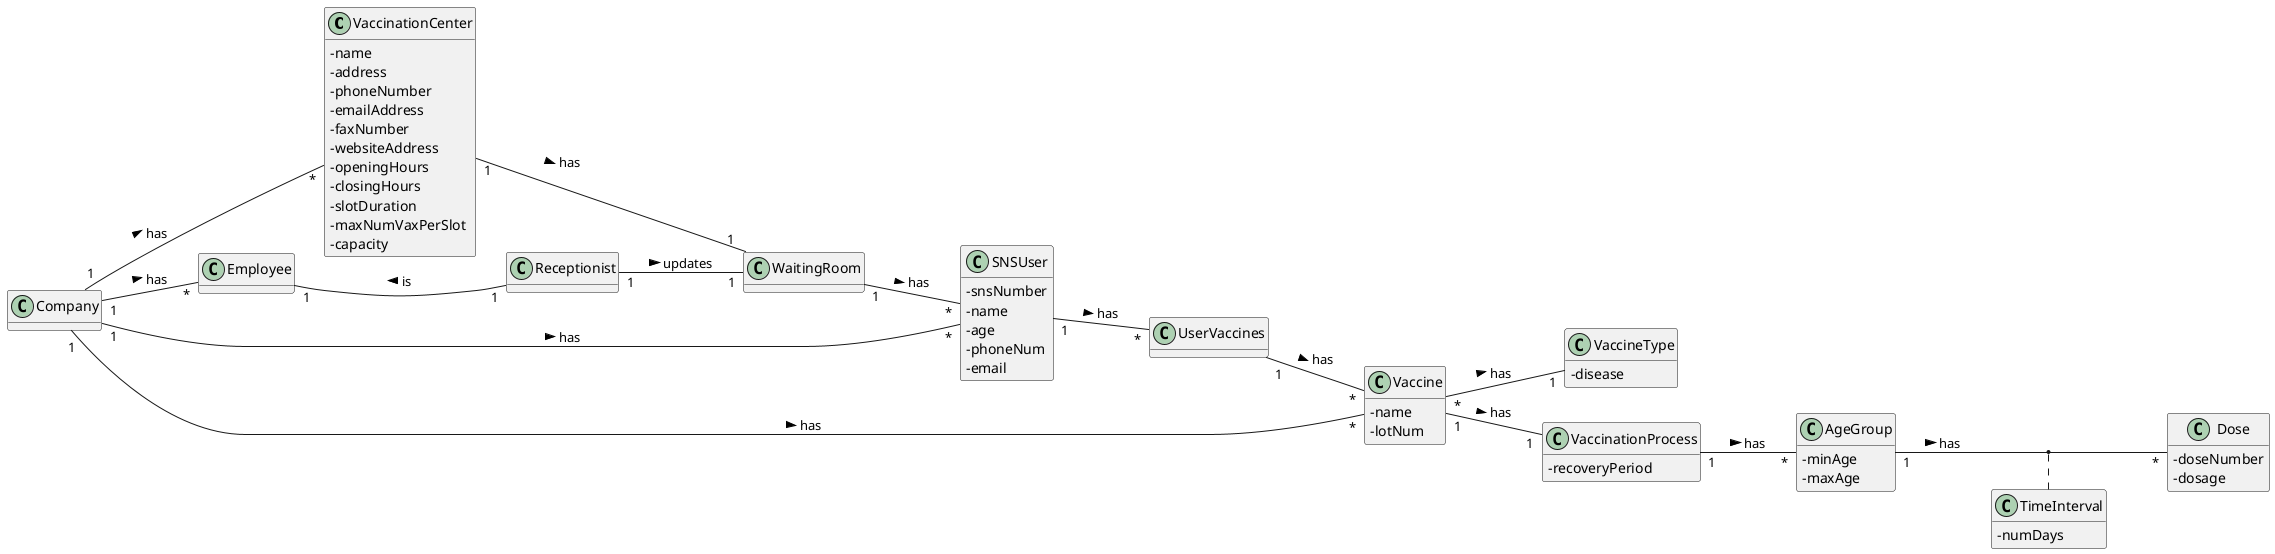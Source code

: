 @startuml
hide methods
left to right direction
skinparam classAttributeIconSize 0

class VaccinationCenter {
    -name
    -address
    -phoneNumber
    -emailAddress
    -faxNumber
    -websiteAddress
    -openingHours
    -closingHours
    -slotDuration
    -maxNumVaxPerSlot
    -capacity

}

class Receptionist{

}

class Company{

}

class SNSUser {
    -snsNumber
    -name
    -age
    -phoneNum
    -email
}

class UserVaccines{

}

class VaccineType{
    -disease

}

class Vaccine{
    -name
    -lotNum
}


class VaccinationProcess{
    -recoveryPeriod
}

class AgeGroup{
    -minAge
    -maxAge
}

class Dose{
    -doseNumber
    -dosage
}

class TimeInterval{
    -numDays
}

VaccinationCenter "1" -- "1" WaitingRoom: has >
Vaccine "1" -- "1" VaccinationProcess: has >
Vaccine "*" -- "1" VaccineType: has >
VaccinationProcess "1" -- "*" AgeGroup: has >
AgeGroup "1" -- "*" Dose: has >
(AgeGroup, Dose) .. TimeInterval
Receptionist "1" -- "1" WaitingRoom: updates >
WaitingRoom "1" -- "*" SNSUser: has >
Company "1" -- "*" SNSUser: has >
Company "1" -- "*" Vaccine: has >
Company "1" -- "*" VaccinationCenter: has >
Company "1" -- "*" Employee: has >
Employee "1" -- "1" Receptionist: is <
SNSUser "1" -- "*" UserVaccines: has >
UserVaccines "1" --"*" Vaccine: has >

@enduml